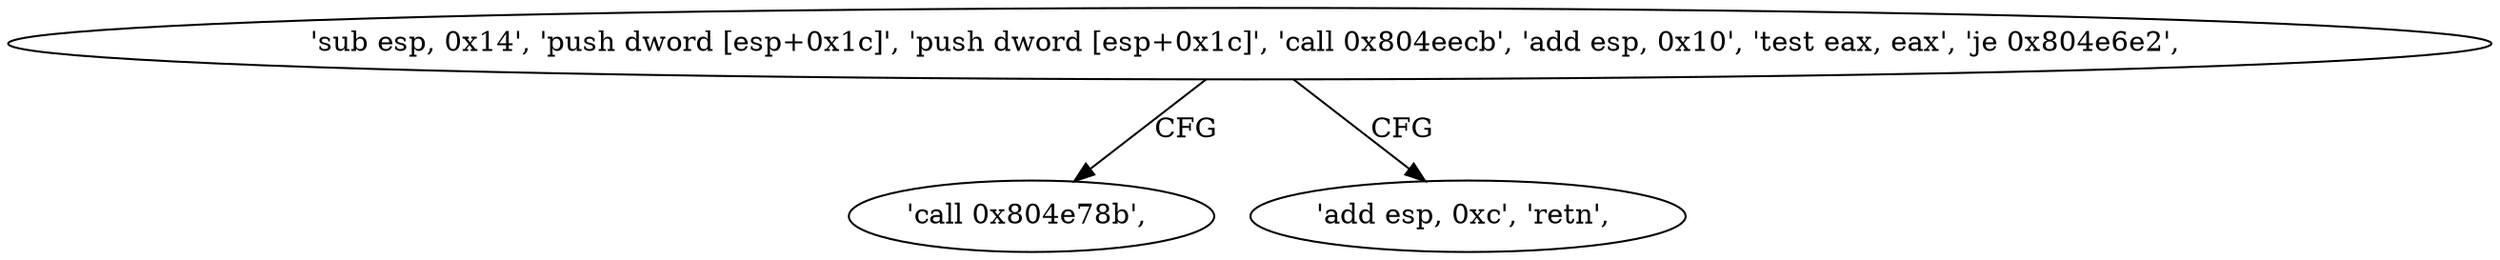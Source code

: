 digraph "func" {
"134538951" [label = "'sub esp, 0x14', 'push dword [esp+0x1c]', 'push dword [esp+0x1c]', 'call 0x804eecb', 'add esp, 0x10', 'test eax, eax', 'je 0x804e6e2', " ]
"134538978" [label = "'call 0x804e78b', " ]
"134538974" [label = "'add esp, 0xc', 'retn', " ]
"134538951" -> "134538978" [ label = "CFG" ]
"134538951" -> "134538974" [ label = "CFG" ]
}
